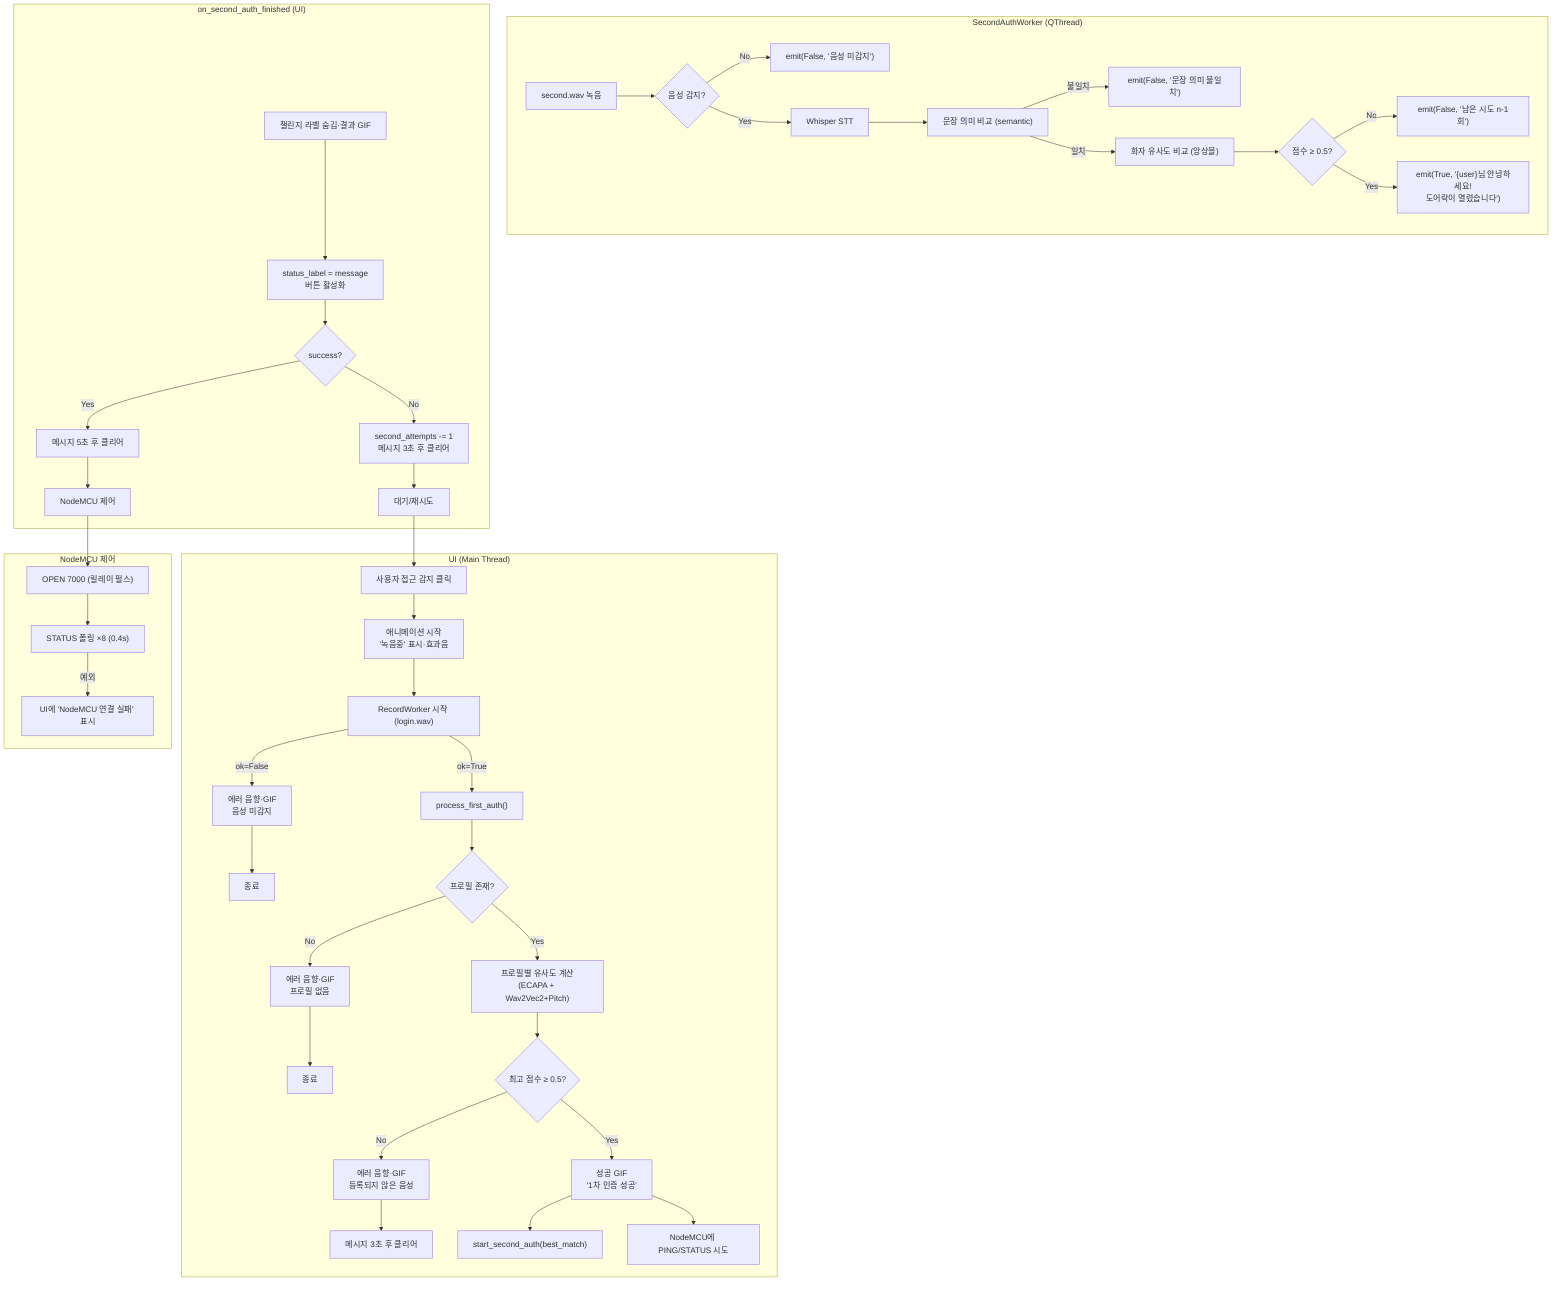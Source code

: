 flowchart TD

%% ===== 1차 인증 (UI) =====
subgraph UI["UI (Main Thread)"]
  A["사용자 접근 감지 클릭"] --> B["애니메이션 시작<br/>'녹음중' 표시·효과음"]
  B --> C["RecordWorker 시작 (login.wav)"]
  C -- "ok=False" --> C1["에러 음향·GIF<br/>음성 미감지"] --> C2["종료"]
  C -- "ok=True" --> D["process_first_auth()"]

  D --> D0{"프로필 존재?"}
  D0 -- "No" --> D01["에러 음향·GIF<br/>프로필 없음"] --> D02["종료"]
  D0 -- "Yes" --> D1["프로필별 유사도 계산<br/>(ECAPA + Wav2Vec2+Pitch)"]
  D1 --> D2{"최고 점수 ≥ 0.5?"}
  D2 -- "No" --> D3["에러 음향·GIF<br/>등록되지 않은 음성"] --> D4["메시지 3초 후 클리어"]
  D2 -- "Yes" --> D5["성공 GIF<br/>'1차 인증 성공'"]
  D5 --> D6["start_second_auth(best_match)"]
  D5 --> D7["NodeMCU에 PING/STATUS 시도"]
end

%% ===== 2차 인증 워커 =====
subgraph W["SecondAuthWorker (QThread)"]
  E["second.wav 녹음"] --> E1{"음성 감지?"}
  E1 -- "No" --> E2["emit(False, '음성 미감지')"]
  E1 -- "Yes" --> E3["Whisper STT"]
  E3 --> E5["문장 의미 비교 (semantic)"]
  E5 -- "불일치" --> E6["emit(False, '문장 의미 불일치')"]
  E5 -- "일치" --> E7["화자 유사도 비교 (앙상블)"]
  E7 --> E9{"점수 ≥ 0.5?"}
  E9 -- "No" --> E10["emit(False, '남은 시도 n-1회')"]
  E9 -- "Yes" --> E11["emit(True, '{user}님 안녕하세요!<br/>도어락이 열렸습니다')"]
end

%% ===== 2차 결과 처리 (UI) =====
subgraph H["on_second_auth_finished (UI)"]
  F["챌린지 라벨 숨김·결과 GIF"] --> F1["status_label = message<br/>버튼 활성화"]
  F1 --> F2{"success?"}
  F2 -- "No" --> F3["second_attempts -= 1<br/>메시지 3초 후 클리어"] --> F4["대기/재시도"]
  F2 -- "Yes" --> F5["메시지 5초 후 클리어"] --> F6["NodeMCU 제어"]
end

%% ===== NodeMCU 제어 =====
subgraph N["NodeMCU 제어"]
  F6 --> N1["OPEN 7000 (릴레이 펄스)"]
  N1 --> N2["STATUS 폴링 ×8 (0.4s)"]
  N2 -- "예외" --> N3["UI에 'NodeMCU 연결 실패' 표시"]
end

%% 루프백
F4 --> A